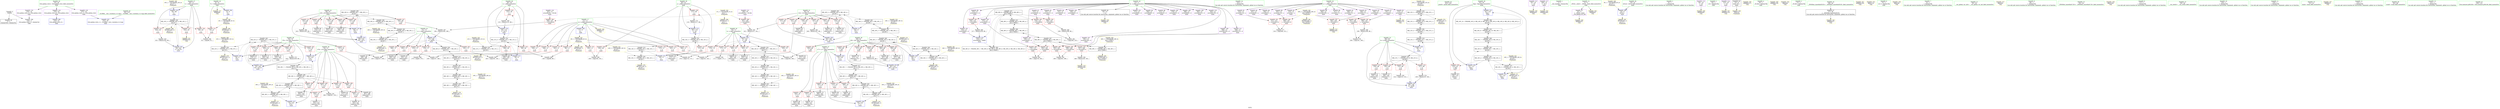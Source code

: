 digraph "SVFG" {
	label="SVFG";

	Node0x5640b76d71b0 [shape=record,color=grey,label="{NodeID: 0\nNullPtr}"];
	Node0x5640b76d71b0 -> Node0x5640b7701500[style=solid];
	Node0x5640b76d71b0 -> Node0x5640b7705b80[style=solid];
	Node0x5640b772e5a0 [shape=record,color=yellow,style=double,label="{NodeID: 346\n4V_1 = ENCHI(MR_4V_0)\npts\{10 \}\nFun[main]}"];
	Node0x5640b772e5a0 -> Node0x5640b7707290[style=dashed];
	Node0x5640b772e5a0 -> Node0x5640b7723a30[style=dashed];
	Node0x5640b7710760 [shape=record,color=grey,label="{NodeID: 263\n355 = Binary(354, 88, )\n}"];
	Node0x5640b7710760 -> Node0x5640b770efe0[style=solid];
	Node0x5640b770a280 [shape=record,color=red,label="{NodeID: 180\n309\<--78\n\<--i78\nmain\n}"];
	Node0x5640b770a280 -> Node0x5640b7703d10[style=solid];
	Node0x5640b7701810 [shape=record,color=purple,label="{NodeID: 97\n215\<--15\narrayidx56\<--d\nmain\n}"];
	Node0x5640b7701810 -> Node0x5640b7704fc0[style=solid];
	Node0x5640b76dc3e0 [shape=record,color=green,label="{NodeID: 14\n253\<--1\n\<--dummyObj\nCan only get source location for instruction, argument, global var or function.}"];
	Node0x5640b772f1e0 [shape=record,color=yellow,style=double,label="{NodeID: 360\n32V_1 = ENCHI(MR_32V_0)\npts\{79 \}\nFun[main]}"];
	Node0x5640b772f1e0 -> Node0x5640b7728a80[style=dashed];
	Node0x5640b7711c60 [shape=record,color=grey,label="{NodeID: 277\n316 = cmp(308, 315, )\n}"];
	Node0x5640b7704fc0 [shape=record,color=red,label="{NodeID: 194\n216\<--215\n\<--arrayidx56\nmain\n}"];
	Node0x5640b7704fc0 -> Node0x5640b7712860[style=solid];
	Node0x5640b7702370 [shape=record,color=purple,label="{NodeID: 111\n346\<--15\narrayidx131\<--d\nmain\n}"];
	Node0x5640b7702370 -> Node0x5640b7705710[style=solid];
	Node0x5640b76de7d0 [shape=record,color=green,label="{NodeID: 28\n58\<--59\ni\<--i_field_insensitive\nmain\n}"];
	Node0x5640b76de7d0 -> Node0x5640b7707c50[style=solid];
	Node0x5640b76de7d0 -> Node0x5640b7707d20[style=solid];
	Node0x5640b76de7d0 -> Node0x5640b7707df0[style=solid];
	Node0x5640b76de7d0 -> Node0x5640b7705e20[style=solid];
	Node0x5640b76de7d0 -> Node0x5640b7706090[style=solid];
	Node0x5640b7731060 [shape=record,color=yellow,style=double,label="{NodeID: 374\nRETMU(22V_2)\npts\{69 \}\nFun[main]}"];
	Node0x5640b7713160 [shape=record,color=grey,label="{NodeID: 291\n172 = cmp(9, 171, )\n}"];
	Node0x5640b7705b80 [shape=record,color=blue, style = dotted,label="{NodeID: 208\n376\<--3\nllvm.global_ctors_2\<--dummyVal\nGlob }"];
	Node0x5640b77075d0 [shape=record,color=red,label="{NodeID: 125\n148\<--11\n\<--n\nmain\n}"];
	Node0x5640b77075d0 -> Node0x5640b7711f60[style=solid];
	Node0x5640b76dd3f0 [shape=record,color=green,label="{NodeID: 42\n351\<--352\nprintf\<--printf_field_insensitive\n}"];
	Node0x5640b7720e80 [shape=record,color=black,label="{NodeID: 305\nMR_24V_3 = PHI(MR_24V_4, MR_24V_2, )\npts\{71 \}\n}"];
	Node0x5640b7720e80 -> Node0x5640b771e180[style=dashed];
	Node0x5640b7720e80 -> Node0x5640b7727680[style=dashed];
	Node0x5640b7706710 [shape=record,color=blue,label="{NodeID: 222\n62\<--133\nflag\<--\nmain\n}"];
	Node0x5640b7706710 -> Node0x5640b771f080[style=dashed];
	Node0x5640b7708130 [shape=record,color=red,label="{NodeID: 139\n135\<--62\n\<--flag\nmain\n}"];
	Node0x5640b7708130 -> Node0x5640b77028c0[style=solid];
	Node0x5640b7702da0 [shape=record,color=black,label="{NodeID: 56\n196\<--195\nidxprom43\<--\nmain\n}"];
	Node0x5640b7725880 [shape=record,color=black,label="{NodeID: 319\nMR_12V_2 = PHI(MR_12V_4, MR_12V_1, )\npts\{59 \}\n}"];
	Node0x5640b7725880 -> Node0x5640b7705e20[style=dashed];
	Node0x5640b7725880 -> Node0x5640b7723db0[style=dashed];
	Node0x5640b770f0b0 [shape=record,color=yellow,style=double,label="{NodeID: 236\nAPARM(83)\nCS[]}"];
	Node0x5640b7708c90 [shape=record,color=red,label="{NodeID: 153\n158\<--68\n\<--k\nmain\n}"];
	Node0x5640b7708c90 -> Node0x5640b7702990[style=solid];
	Node0x5640b7703900 [shape=record,color=black,label="{NodeID: 70\n290\<--289\nidxprom99\<--\nmain\n}"];
	Node0x5640b7729e80 [shape=record,color=black,label="{NodeID: 333\nMR_16V_8 = PHI(MR_16V_10, MR_16V_7, )\npts\{63 \}\n}"];
	Node0x5640b7729e80 -> Node0x5640b7706710[style=dashed];
	Node0x5640b7729e80 -> Node0x5640b771f080[style=dashed];
	Node0x5640b7729e80 -> Node0x5640b7721d80[style=dashed];
	Node0x5640b770fc10 [shape=record,color=yellow,style=double,label="{NodeID: 250\nAPARM(349)\nCS[]}"];
	Node0x5640b77097f0 [shape=record,color=red,label="{NodeID: 167\n270\<--74\n\<--x76\nmain\n}"];
	Node0x5640b77097f0 -> Node0x5640b77034f0[style=solid];
	Node0x5640b7704460 [shape=record,color=purple,label="{NodeID: 84\n187\<--13\narrayidx38\<--a\nmain\n}"];
	Node0x5640b76db960 [shape=record,color=green,label="{NodeID: 1\n7\<--1\n__dso_handle\<--dummyObj\nGlob }"];
	Node0x5640b772e680 [shape=record,color=yellow,style=double,label="{NodeID: 347\n6V_1 = ENCHI(MR_6V_0)\npts\{12 \}\nFun[main]}"];
	Node0x5640b772e680 -> Node0x5640b7707360[style=dashed];
	Node0x5640b772e680 -> Node0x5640b7707430[style=dashed];
	Node0x5640b772e680 -> Node0x5640b7707500[style=dashed];
	Node0x5640b772e680 -> Node0x5640b77075d0[style=dashed];
	Node0x5640b772e680 -> Node0x5640b77076a0[style=dashed];
	Node0x5640b772e680 -> Node0x5640b7707770[style=dashed];
	Node0x5640b772e680 -> Node0x5640b7707840[style=dashed];
	Node0x5640b772e680 -> Node0x5640b7707910[style=dashed];
	Node0x5640b772e680 -> Node0x5640b7723b10[style=dashed];
	Node0x5640b77108e0 [shape=record,color=grey,label="{NodeID: 264\n243 = Binary(242, 88, )\n}"];
	Node0x5640b77108e0 -> Node0x5640b7706980[style=solid];
	Node0x5640b770a350 [shape=record,color=red,label="{NodeID: 181\n318\<--78\n\<--i78\nmain\n}"];
	Node0x5640b770a350 -> Node0x5640b770eca0[style=solid];
	Node0x5640b77018e0 [shape=record,color=purple,label="{NodeID: 98\n222\<--15\narrayidx59\<--d\nmain\n}"];
	Node0x5640b76dc4b0 [shape=record,color=green,label="{NodeID: 15\n4\<--6\n_ZStL8__ioinit\<--_ZStL8__ioinit_field_insensitive\nGlob }"];
	Node0x5640b76dc4b0 -> Node0x5640b77041f0[style=solid];
	Node0x5640b76dc4b0 -> Node0x5640b770f730[style=solid];
	Node0x5640b7723680 [shape=record,color=yellow,style=double,label="{NodeID: 361\n34V_1 = ENCHI(MR_34V_0)\npts\{81 \}\nFun[main]}"];
	Node0x5640b7723680 -> Node0x5640b7728f80[style=dashed];
	Node0x5640b7711de0 [shape=record,color=grey,label="{NodeID: 278\n200 = cmp(191, 199, )\n}"];
	Node0x5640b7705090 [shape=record,color=red,label="{NodeID: 195\n226\<--225\n\<--arrayidx61\nmain\n}"];
	Node0x5640b7705090 -> Node0x5640b7711060[style=solid];
	Node0x5640b7702440 [shape=record,color=purple,label="{NodeID: 112\n83\<--18\n\<--.str\nmain\n}"];
	Node0x5640b7702440 -> Node0x5640b770f0b0[style=solid];
	Node0x5640b76de8a0 [shape=record,color=green,label="{NodeID: 29\n60\<--61\nj\<--j_field_insensitive\nmain\n}"];
	Node0x5640b76de8a0 -> Node0x5640b7707ec0[style=solid];
	Node0x5640b76de8a0 -> Node0x5640b7707f90[style=solid];
	Node0x5640b76de8a0 -> Node0x5640b7708060[style=solid];
	Node0x5640b76de8a0 -> Node0x5640b7705ef0[style=solid];
	Node0x5640b76de8a0 -> Node0x5640b7705fc0[style=solid];
	Node0x5640b7731140 [shape=record,color=yellow,style=double,label="{NodeID: 375\nRETMU(24V_2)\npts\{71 \}\nFun[main]}"];
	Node0x5640b771cd80 [shape=record,color=black,label="{NodeID: 292\nMR_16V_6 = PHI(MR_16V_7, MR_16V_5, )\npts\{63 \}\n}"];
	Node0x5640b771cd80 -> Node0x5640b771fa80[style=dashed];
	Node0x5640b771cd80 -> Node0x5640b7721d80[style=dashed];
	Node0x5640b7705c80 [shape=record,color=blue,label="{NodeID: 209\n54\<--9\nretval\<--\nmain\n}"];
	Node0x5640b7705c80 -> Node0x5640b7723bf0[style=dashed];
	Node0x5640b77076a0 [shape=record,color=red,label="{NodeID: 126\n175\<--11\n\<--n\nmain\n}"];
	Node0x5640b77076a0 -> Node0x5640b7712b60[style=solid];
	Node0x5640b76dd4c0 [shape=record,color=green,label="{NodeID: 43\n26\<--370\n_GLOBAL__sub_I_husheyn_0_0.cpp\<--_GLOBAL__sub_I_husheyn_0_0.cpp_field_insensitive\n}"];
	Node0x5640b76dd4c0 -> Node0x5640b7705a80[style=solid];
	Node0x5640b7721380 [shape=record,color=black,label="{NodeID: 306\nMR_26V_3 = PHI(MR_26V_4, MR_26V_2, )\npts\{73 \}\n}"];
	Node0x5640b7721380 -> Node0x5640b771e680[style=dashed];
	Node0x5640b7721380 -> Node0x5640b7727b80[style=dashed];
	Node0x5640b77067e0 [shape=record,color=blue,label="{NodeID: 223\n233\<--227\narrayidx66\<--add62\nmain\n}"];
	Node0x5640b77067e0 -> Node0x5640b771f580[style=dashed];
	Node0x5640b7708200 [shape=record,color=red,label="{NodeID: 140\n141\<--64\n\<--i14\nmain\n}"];
	Node0x5640b7708200 -> Node0x5640b7711960[style=solid];
	Node0x5640b7702e70 [shape=record,color=black,label="{NodeID: 57\n203\<--202\nidxprom48\<--\nmain\n}"];
	Node0x5640b7725d80 [shape=record,color=black,label="{NodeID: 320\nMR_14V_2 = PHI(MR_14V_3, MR_14V_1, )\npts\{61 \}\n}"];
	Node0x5640b7725d80 -> Node0x5640b7724480[style=dashed];
	Node0x5640b7725d80 -> Node0x5640b7730ce0[style=dashed];
	Node0x5640b770f180 [shape=record,color=yellow,style=double,label="{NodeID: 237\nAPARM(8)\nCS[]}"];
	Node0x5640b7708d60 [shape=record,color=red,label="{NodeID: 154\n165\<--68\n\<--k\nmain\n}"];
	Node0x5640b7708d60 -> Node0x5640b7702a60[style=solid];
	Node0x5640b77039d0 [shape=record,color=black,label="{NodeID: 71\n294\<--293\nidxprom101\<--\nmain\n}"];
	Node0x5640b772a380 [shape=record,color=black,label="{NodeID: 334\nMR_22V_7 = PHI(MR_22V_8, MR_22V_6, )\npts\{69 \}\n}"];
	Node0x5640b772a380 -> Node0x5640b7708bc0[style=dashed];
	Node0x5640b772a380 -> Node0x5640b7708c90[style=dashed];
	Node0x5640b772a380 -> Node0x5640b7708d60[style=dashed];
	Node0x5640b772a380 -> Node0x5640b7708e30[style=dashed];
	Node0x5640b772a380 -> Node0x5640b77068b0[style=dashed];
	Node0x5640b772a380 -> Node0x5640b7722780[style=dashed];
	Node0x5640b770fce0 [shape=record,color=yellow,style=double,label="{NodeID: 251\nAPARM(333)\nCS[]}"];
	Node0x5640b77098c0 [shape=record,color=red,label="{NodeID: 168\n286\<--74\n\<--x76\nmain\n}"];
	Node0x5640b77098c0 -> Node0x5640b7703830[style=solid];
	Node0x5640b7704530 [shape=record,color=purple,label="{NodeID: 85\n190\<--13\narrayidx40\<--a\nmain\n}"];
	Node0x5640b7704530 -> Node0x5640b770ab70[style=solid];
	Node0x5640b76db310 [shape=record,color=green,label="{NodeID: 2\n9\<--1\n\<--dummyObj\nCan only get source location for instruction, argument, global var or function.}"];
	Node0x5640b772e760 [shape=record,color=yellow,style=double,label="{NodeID: 348\n8V_1 = ENCHI(MR_8V_0)\npts\{55 \}\nFun[main]}"];
	Node0x5640b772e760 -> Node0x5640b7705c80[style=dashed];
	Node0x5640b7710a60 [shape=record,color=grey,label="{NodeID: 265\n348 = Binary(347, 88, )\n}"];
	Node0x5640b7710a60 -> Node0x5640b770fe80[style=solid];
	Node0x5640b770a420 [shape=record,color=red,label="{NodeID: 182\n329\<--78\n\<--i78\nmain\n}"];
	Node0x5640b770a420 -> Node0x5640b77114e0[style=solid];
	Node0x5640b77019b0 [shape=record,color=purple,label="{NodeID: 99\n225\<--15\narrayidx61\<--d\nmain\n}"];
	Node0x5640b77019b0 -> Node0x5640b7705090[style=solid];
	Node0x5640b76dc580 [shape=record,color=green,label="{NodeID: 16\n8\<--10\nT\<--T_field_insensitive\nGlob }"];
	Node0x5640b76dc580 -> Node0x5640b7707290[style=solid];
	Node0x5640b76dc580 -> Node0x5640b77057e0[style=solid];
	Node0x5640b76dc580 -> Node0x5640b770f180[style=solid];
	Node0x5640b7723760 [shape=record,color=yellow,style=double,label="{NodeID: 362\n36V_1 = ENCHI(MR_36V_0)\npts\{140000 \}\nFun[main]}"];
	Node0x5640b7723760 -> Node0x5640b770ab70[style=dashed];
	Node0x5640b7723760 -> Node0x5640b7704e20[style=dashed];
	Node0x5640b7723760 -> Node0x5640b77054a0[style=dashed];
	Node0x5640b7723760 -> Node0x5640b7705570[style=dashed];
	Node0x5640b7723760 -> Node0x5640b7705640[style=dashed];
	Node0x5640b7723760 -> Node0x5640b7731680[style=dashed];
	Node0x5640b7711f60 [shape=record,color=grey,label="{NodeID: 279\n149 = cmp(147, 148, )\n}"];
	Node0x5640b7705160 [shape=record,color=red,label="{NodeID: 196\n276\<--275\n\<--arrayidx90\nmain\n}"];
	Node0x5640b7705160 -> Node0x5640b7712560[style=solid];
	Node0x5640b7702510 [shape=record,color=purple,label="{NodeID: 113\n94\<--18\n\<--.str\nmain\n}"];
	Node0x5640b7702510 -> Node0x5640b770fa70[style=solid];
	Node0x5640b76dca30 [shape=record,color=green,label="{NodeID: 30\n62\<--63\nflag\<--flag_field_insensitive\nmain\n}"];
	Node0x5640b76dca30 -> Node0x5640b7708130[style=solid];
	Node0x5640b76dca30 -> Node0x5640b7706160[style=solid];
	Node0x5640b76dca30 -> Node0x5640b7706230[style=solid];
	Node0x5640b76dca30 -> Node0x5640b7706710[style=solid];
	Node0x5640b7731220 [shape=record,color=yellow,style=double,label="{NodeID: 376\nRETMU(26V_2)\npts\{73 \}\nFun[main]}"];
	Node0x5640b771d280 [shape=record,color=black,label="{NodeID: 293\nMR_18V_5 = PHI(MR_18V_6, MR_18V_4, )\npts\{65 \}\n}"];
	Node0x5640b771d280 -> Node0x5640b7708200[style=dashed];
	Node0x5640b771d280 -> Node0x5640b77082d0[style=dashed];
	Node0x5640b771d280 -> Node0x5640b77083a0[style=dashed];
	Node0x5640b771d280 -> Node0x5640b7708470[style=dashed];
	Node0x5640b771d280 -> Node0x5640b7708540[style=dashed];
	Node0x5640b771d280 -> Node0x5640b7708610[style=dashed];
	Node0x5640b771d280 -> Node0x5640b7706a50[style=dashed];
	Node0x5640b771d280 -> Node0x5640b771ff80[style=dashed];
	Node0x5640b7705d50 [shape=record,color=blue,label="{NodeID: 210\n56\<--88\nt\<--\nmain\n}"];
	Node0x5640b7705d50 -> Node0x5640b7725380[style=dashed];
	Node0x5640b7707770 [shape=record,color=red,label="{NodeID: 127\n182\<--11\n\<--n\nmain\n}"];
	Node0x5640b7707770 -> Node0x5640b77126e0[style=solid];
	Node0x5640b7701500 [shape=record,color=black,label="{NodeID: 44\n2\<--3\ndummyVal\<--dummyVal\n}"];
	Node0x5640b7721880 [shape=record,color=black,label="{NodeID: 307\nMR_38V_3 = PHI(MR_38V_4, MR_38V_2, )\npts\{170000 \}\n}"];
	Node0x5640b7721880 -> Node0x5640b7705160[style=dashed];
	Node0x5640b7721880 -> Node0x5640b7705230[style=dashed];
	Node0x5640b7721880 -> Node0x5640b7705300[style=dashed];
	Node0x5640b7721880 -> Node0x5640b77053d0[style=dashed];
	Node0x5640b7721880 -> Node0x5640b7705710[style=dashed];
	Node0x5640b7721880 -> Node0x5640b771eb80[style=dashed];
	Node0x5640b7721880 -> Node0x5640b7729480[style=dashed];
	Node0x5640b77068b0 [shape=record,color=blue,label="{NodeID: 224\n68\<--238\nk\<--inc68\nmain\n}"];
	Node0x5640b77068b0 -> Node0x5640b772a380[style=dashed];
	Node0x5640b77082d0 [shape=record,color=red,label="{NodeID: 141\n157\<--64\n\<--i14\nmain\n}"];
	Node0x5640b77082d0 -> Node0x5640b7710460[style=solid];
	Node0x5640b7702f40 [shape=record,color=black,label="{NodeID: 58\n206\<--205\nidxprom50\<--\nmain\n}"];
	Node0x5640b7726280 [shape=record,color=black,label="{NodeID: 321\nMR_16V_2 = PHI(MR_16V_4, MR_16V_1, )\npts\{63 \}\n}"];
	Node0x5640b7726280 -> Node0x5640b7706160[style=dashed];
	Node0x5640b7726280 -> Node0x5640b7730dc0[style=dashed];
	Node0x5640b770f250 [shape=record,color=yellow,style=double,label="{NodeID: 238\nAPARM(16)\nCS[]}"];
	Node0x5640b7708e30 [shape=record,color=red,label="{NodeID: 155\n237\<--68\n\<--k\nmain\n}"];
	Node0x5640b7708e30 -> Node0x5640b77111e0[style=solid];
	Node0x5640b7703aa0 [shape=record,color=black,label="{NodeID: 72\n297\<--296\nidxprom103\<--\nmain\n}"];
	Node0x5640b772a880 [shape=record,color=black,label="{NodeID: 335\nMR_24V_6 = PHI(MR_24V_7, MR_24V_5, )\npts\{71 \}\n}"];
	Node0x5640b772a880 -> Node0x5640b7706570[style=dashed];
	Node0x5640b772a880 -> Node0x5640b7722c80[style=dashed];
	Node0x5640b770fdb0 [shape=record,color=yellow,style=double,label="{NodeID: 252\nAPARM(340)\nCS[]}"];
	Node0x5640b7709990 [shape=record,color=red,label="{NodeID: 169\n302\<--74\n\<--x76\nmain\n}"];
	Node0x5640b7709990 -> Node0x5640b7703b70[style=solid];
	Node0x5640b7704600 [shape=record,color=purple,label="{NodeID: 86\n194\<--13\narrayidx42\<--a\nmain\n}"];
	Node0x5640b76db3a0 [shape=record,color=green,label="{NodeID: 3\n18\<--1\n.str\<--dummyObj\nGlob }"];
	Node0x5640b772e840 [shape=record,color=yellow,style=double,label="{NodeID: 349\n10V_1 = ENCHI(MR_10V_0)\npts\{57 \}\nFun[main]}"];
	Node0x5640b772e840 -> Node0x5640b7705d50[style=dashed];
	Node0x5640b7710be0 [shape=record,color=grey,label="{NodeID: 266\n209 = Binary(208, 88, )\n}"];
	Node0x5640b7710be0 -> Node0x5640b7712860[style=solid];
	Node0x5640b770a4f0 [shape=record,color=red,label="{NodeID: 183\n263\<--80\n\<--j82\nmain\n}"];
	Node0x5640b770a4f0 -> Node0x5640b77117e0[style=solid];
	Node0x5640b7701a80 [shape=record,color=purple,label="{NodeID: 100\n230\<--15\narrayidx64\<--d\nmain\n}"];
	Node0x5640b76d7350 [shape=record,color=green,label="{NodeID: 17\n11\<--12\nn\<--n_field_insensitive\nGlob }"];
	Node0x5640b76d7350 -> Node0x5640b7707360[style=solid];
	Node0x5640b76d7350 -> Node0x5640b7707430[style=solid];
	Node0x5640b76d7350 -> Node0x5640b7707500[style=solid];
	Node0x5640b76d7350 -> Node0x5640b77075d0[style=solid];
	Node0x5640b76d7350 -> Node0x5640b77076a0[style=solid];
	Node0x5640b76d7350 -> Node0x5640b7707770[style=solid];
	Node0x5640b76d7350 -> Node0x5640b7707840[style=solid];
	Node0x5640b76d7350 -> Node0x5640b7707910[style=solid];
	Node0x5640b76d7350 -> Node0x5640b77058b0[style=solid];
	Node0x5640b76d7350 -> Node0x5640b770fb40[style=solid];
	Node0x5640b7723840 [shape=record,color=yellow,style=double,label="{NodeID: 363\n38V_1 = ENCHI(MR_38V_0)\npts\{170000 \}\nFun[main]}"];
	Node0x5640b7723840 -> Node0x5640b7729480[style=dashed];
	Node0x5640b77120e0 [shape=record,color=grey,label="{NodeID: 280\n259 = cmp(257, 258, )\n}"];
	Node0x5640b7705230 [shape=record,color=red,label="{NodeID: 197\n283\<--282\n\<--arrayidx94\nmain\n}"];
	Node0x5640b7705230 -> Node0x5640b7712560[style=solid];
	Node0x5640b77025e0 [shape=record,color=purple,label="{NodeID: 114\n114\<--18\n\<--.str\nmain\n}"];
	Node0x5640b77025e0 -> Node0x5640b770f590[style=solid];
	Node0x5640b76dcb00 [shape=record,color=green,label="{NodeID: 31\n64\<--65\ni14\<--i14_field_insensitive\nmain\n}"];
	Node0x5640b76dcb00 -> Node0x5640b7708200[style=solid];
	Node0x5640b76dcb00 -> Node0x5640b77082d0[style=solid];
	Node0x5640b76dcb00 -> Node0x5640b77083a0[style=solid];
	Node0x5640b76dcb00 -> Node0x5640b7708470[style=solid];
	Node0x5640b76dcb00 -> Node0x5640b7708540[style=solid];
	Node0x5640b76dcb00 -> Node0x5640b7708610[style=solid];
	Node0x5640b76dcb00 -> Node0x5640b7706300[style=solid];
	Node0x5640b76dcb00 -> Node0x5640b7706a50[style=solid];
	Node0x5640b7731300 [shape=record,color=yellow,style=double,label="{NodeID: 377\nRETMU(28V_2)\npts\{75 \}\nFun[main]}"];
	Node0x5640b771d780 [shape=record,color=black,label="{NodeID: 294\nMR_20V_4 = PHI(MR_20V_6, MR_20V_3, )\npts\{67 \}\n}"];
	Node0x5640b771d780 -> Node0x5640b77063d0[style=dashed];
	Node0x5640b771d780 -> Node0x5640b7720480[style=dashed];
	Node0x5640b7705e20 [shape=record,color=blue,label="{NodeID: 211\n58\<--9\ni\<--\nmain\n}"];
	Node0x5640b7705e20 -> Node0x5640b7723f80[style=dashed];
	Node0x5640b7707840 [shape=record,color=red,label="{NodeID: 128\n258\<--11\n\<--n\nmain\n}"];
	Node0x5640b7707840 -> Node0x5640b77120e0[style=solid];
	Node0x5640b7701590 [shape=record,color=black,label="{NodeID: 45\n53\<--9\nmain_ret\<--\nmain\n}"];
	Node0x5640b7701590 -> Node0x5640b7710220[style=solid];
	Node0x5640b7721d80 [shape=record,color=black,label="{NodeID: 308\nMR_16V_7 = PHI(MR_16V_8, MR_16V_6, )\npts\{63 \}\n}"];
	Node0x5640b7721d80 -> Node0x5640b771cd80[style=dashed];
	Node0x5640b7721d80 -> Node0x5640b7729e80[style=dashed];
	Node0x5640b7706980 [shape=record,color=blue,label="{NodeID: 225\n66\<--243\nj18\<--inc71\nmain\n}"];
	Node0x5640b7706980 -> Node0x5640b7722280[style=dashed];
	Node0x5640b77083a0 [shape=record,color=red,label="{NodeID: 142\n192\<--64\n\<--i14\nmain\n}"];
	Node0x5640b77083a0 -> Node0x5640b7702cd0[style=solid];
	Node0x5640b7703010 [shape=record,color=black,label="{NodeID: 59\n211\<--210\nidxprom53\<--\nmain\n}"];
	Node0x5640b7726780 [shape=record,color=black,label="{NodeID: 322\nMR_18V_2 = PHI(MR_18V_3, MR_18V_1, )\npts\{65 \}\n}"];
	Node0x5640b7726780 -> Node0x5640b771ff80[style=dashed];
	Node0x5640b7726780 -> Node0x5640b7730ea0[style=dashed];
	Node0x5640b770f320 [shape=record,color=yellow,style=double,label="{NodeID: 239\nAPARM(127)\nCS[]}"];
	Node0x5640b7708f00 [shape=record,color=red,label="{NodeID: 156\n171\<--70\n\<--x\nmain\n}"];
	Node0x5640b7708f00 -> Node0x5640b7713160[style=solid];
	Node0x5640b7703b70 [shape=record,color=black,label="{NodeID: 73\n303\<--302\nidxprom107\<--\nmain\n}"];
	Node0x5640b772ad80 [shape=record,color=black,label="{NodeID: 336\nMR_26V_6 = PHI(MR_26V_7, MR_26V_5, )\npts\{73 \}\n}"];
	Node0x5640b772ad80 -> Node0x5640b7706640[style=dashed];
	Node0x5640b772ad80 -> Node0x5640b7723180[style=dashed];
	Node0x5640b770fe80 [shape=record,color=yellow,style=double,label="{NodeID: 253\nAPARM(348)\nCS[]}"];
	Node0x5640b7709a60 [shape=record,color=red,label="{NodeID: 170\n334\<--74\n\<--x76\nmain\n}"];
	Node0x5640b7709a60 -> Node0x5640b7703eb0[style=solid];
	Node0x5640b77046d0 [shape=record,color=purple,label="{NodeID: 87\n197\<--13\narrayidx44\<--a\nmain\n}"];
	Node0x5640b77046d0 -> Node0x5640b7704e20[style=solid];
	Node0x5640b76db0b0 [shape=record,color=green,label="{NodeID: 4\n20\<--1\n_ZL2dx\<--dummyObj\nGlob }"];
	Node0x5640b772e920 [shape=record,color=yellow,style=double,label="{NodeID: 350\n12V_1 = ENCHI(MR_12V_0)\npts\{59 \}\nFun[main]}"];
	Node0x5640b772e920 -> Node0x5640b7725880[style=dashed];
	Node0x5640b7710d60 [shape=record,color=grey,label="{NodeID: 267\n169 = Binary(164, 168, )\n}"];
	Node0x5640b7710d60 -> Node0x5640b7706640[style=solid];
	Node0x5640b770a5c0 [shape=record,color=red,label="{NodeID: 184\n280\<--80\n\<--j82\nmain\n}"];
	Node0x5640b770a5c0 -> Node0x5640b7703760[style=solid];
	Node0x5640b7701b50 [shape=record,color=purple,label="{NodeID: 101\n233\<--15\narrayidx66\<--d\nmain\n}"];
	Node0x5640b7701b50 -> Node0x5640b77067e0[style=solid];
	Node0x5640b76d7420 [shape=record,color=green,label="{NodeID: 18\n13\<--14\na\<--a_field_insensitive\nGlob }"];
	Node0x5640b76d7420 -> Node0x5640b77042c0[style=solid];
	Node0x5640b76d7420 -> Node0x5640b7704390[style=solid];
	Node0x5640b76d7420 -> Node0x5640b7704460[style=solid];
	Node0x5640b76d7420 -> Node0x5640b7704530[style=solid];
	Node0x5640b76d7420 -> Node0x5640b7704600[style=solid];
	Node0x5640b76d7420 -> Node0x5640b77046d0[style=solid];
	Node0x5640b76d7420 -> Node0x5640b77047a0[style=solid];
	Node0x5640b76d7420 -> Node0x5640b7704870[style=solid];
	Node0x5640b76d7420 -> Node0x5640b7704940[style=solid];
	Node0x5640b76d7420 -> Node0x5640b7704a10[style=solid];
	Node0x5640b76d7420 -> Node0x5640b7704ae0[style=solid];
	Node0x5640b76d7420 -> Node0x5640b7704bb0[style=solid];
	Node0x5640b7723920 [shape=record,color=yellow,style=double,label="{NodeID: 364\nRETMU(2V_1)\npts\{1 \}\nFun[main]}"];
	Node0x5640b7712260 [shape=record,color=grey,label="{NodeID: 281\n300 = cmp(292, 299, )\n}"];
	Node0x5640b7705300 [shape=record,color=red,label="{NodeID: 198\n292\<--291\n\<--arrayidx100\nmain\n}"];
	Node0x5640b7705300 -> Node0x5640b7712260[style=solid];
	Node0x5640b77026b0 [shape=record,color=purple,label="{NodeID: 115\n160\<--20\narrayidx26\<--_ZL2dx\nmain\n}"];
	Node0x5640b77026b0 -> Node0x5640b770a9d0[style=solid];
	Node0x5640b76dcbd0 [shape=record,color=green,label="{NodeID: 32\n66\<--67\nj18\<--j18_field_insensitive\nmain\n}"];
	Node0x5640b76dcbd0 -> Node0x5640b77086e0[style=solid];
	Node0x5640b76dcbd0 -> Node0x5640b77087b0[style=solid];
	Node0x5640b76dcbd0 -> Node0x5640b7708880[style=solid];
	Node0x5640b76dcbd0 -> Node0x5640b7708950[style=solid];
	Node0x5640b76dcbd0 -> Node0x5640b7708a20[style=solid];
	Node0x5640b76dcbd0 -> Node0x5640b7708af0[style=solid];
	Node0x5640b76dcbd0 -> Node0x5640b77063d0[style=solid];
	Node0x5640b76dcbd0 -> Node0x5640b7706980[style=solid];
	Node0x5640b77313e0 [shape=record,color=yellow,style=double,label="{NodeID: 378\nRETMU(30V_2)\npts\{77 \}\nFun[main]}"];
	Node0x5640b771dc80 [shape=record,color=black,label="{NodeID: 295\nMR_22V_4 = PHI(MR_22V_5, MR_22V_3, )\npts\{69 \}\n}"];
	Node0x5640b771dc80 -> Node0x5640b7720980[style=dashed];
	Node0x5640b771dc80 -> Node0x5640b7722780[style=dashed];
	Node0x5640b7705ef0 [shape=record,color=blue,label="{NodeID: 212\n60\<--9\nj\<--\nmain\n}"];
	Node0x5640b7705ef0 -> Node0x5640b7729980[style=dashed];
	Node0x5640b7707910 [shape=record,color=red,label="{NodeID: 129\n264\<--11\n\<--n\nmain\n}"];
	Node0x5640b7707910 -> Node0x5640b77117e0[style=solid];
	Node0x5640b7701620 [shape=record,color=black,label="{NodeID: 46\n16\<--15\n\<--d\nCan only get source location for instruction, argument, global var or function.}"];
	Node0x5640b7701620 -> Node0x5640b770f250[style=solid];
	Node0x5640b7722280 [shape=record,color=black,label="{NodeID: 309\nMR_20V_6 = PHI(MR_20V_7, MR_20V_5, )\npts\{67 \}\n}"];
	Node0x5640b7722280 -> Node0x5640b77086e0[style=dashed];
	Node0x5640b7722280 -> Node0x5640b77087b0[style=dashed];
	Node0x5640b7722280 -> Node0x5640b7708880[style=dashed];
	Node0x5640b7722280 -> Node0x5640b7708950[style=dashed];
	Node0x5640b7722280 -> Node0x5640b7708a20[style=dashed];
	Node0x5640b7722280 -> Node0x5640b7708af0[style=dashed];
	Node0x5640b7722280 -> Node0x5640b7706980[style=dashed];
	Node0x5640b7722280 -> Node0x5640b771d780[style=dashed];
	Node0x5640b7706a50 [shape=record,color=blue,label="{NodeID: 226\n64\<--248\ni14\<--inc74\nmain\n}"];
	Node0x5640b7706a50 -> Node0x5640b771d280[style=dashed];
	Node0x5640b7708470 [shape=record,color=red,label="{NodeID: 143\n210\<--64\n\<--i14\nmain\n}"];
	Node0x5640b7708470 -> Node0x5640b7703010[style=solid];
	Node0x5640b77030e0 [shape=record,color=black,label="{NodeID: 60\n214\<--213\nidxprom55\<--\nmain\n}"];
	Node0x5640b7726c80 [shape=record,color=black,label="{NodeID: 323\nMR_20V_2 = PHI(MR_20V_3, MR_20V_1, )\npts\{67 \}\n}"];
	Node0x5640b7726c80 -> Node0x5640b7720480[style=dashed];
	Node0x5640b7726c80 -> Node0x5640b7730f80[style=dashed];
	Node0x5640b770f3f0 [shape=record,color=yellow,style=double,label="{NodeID: 240\nAPARM(128)\nCS[]}"];
	Node0x5640b7708fd0 [shape=record,color=red,label="{NodeID: 157\n174\<--70\n\<--x\nmain\n}"];
	Node0x5640b7708fd0 -> Node0x5640b7712b60[style=solid];
	Node0x5640b7703c40 [shape=record,color=black,label="{NodeID: 74\n306\<--305\nidxprom109\<--\nmain\n}"];
	Node0x5640b772b280 [shape=record,color=black,label="{NodeID: 337\nMR_38V_6 = PHI(MR_38V_8, MR_38V_5, )\npts\{170000 \}\n}"];
	Node0x5640b772b280 -> Node0x5640b7704ef0[style=dashed];
	Node0x5640b772b280 -> Node0x5640b7704fc0[style=dashed];
	Node0x5640b772b280 -> Node0x5640b7705090[style=dashed];
	Node0x5640b772b280 -> Node0x5640b77067e0[style=dashed];
	Node0x5640b772b280 -> Node0x5640b771f580[style=dashed];
	Node0x5640b772b280 -> Node0x5640b7723e90[style=dashed];
	Node0x5640b770ff50 [shape=record,color=yellow,style=double,label="{NodeID: 254\nARet(84)\nCS[]}"];
	Node0x5640b7709b30 [shape=record,color=red,label="{NodeID: 171\n341\<--74\n\<--x76\nmain\n}"];
	Node0x5640b7709b30 -> Node0x5640b7704050[style=solid];
	Node0x5640b77047a0 [shape=record,color=purple,label="{NodeID: 88\n304\<--13\narrayidx108\<--a\nmain\n}"];
	Node0x5640b76db140 [shape=record,color=green,label="{NodeID: 5\n21\<--1\n_ZL2dy\<--dummyObj\nGlob }"];
	Node0x5640b772ea00 [shape=record,color=yellow,style=double,label="{NodeID: 351\n14V_1 = ENCHI(MR_14V_0)\npts\{61 \}\nFun[main]}"];
	Node0x5640b772ea00 -> Node0x5640b7725d80[style=dashed];
	Node0x5640b7710ee0 [shape=record,color=grey,label="{NodeID: 268\n199 = Binary(198, 88, )\n}"];
	Node0x5640b7710ee0 -> Node0x5640b7711de0[style=solid];
	Node0x5640b770a690 [shape=record,color=red,label="{NodeID: 185\n296\<--80\n\<--j82\nmain\n}"];
	Node0x5640b770a690 -> Node0x5640b7703aa0[style=solid];
	Node0x5640b7701c20 [shape=record,color=purple,label="{NodeID: 102\n272\<--15\narrayidx88\<--d\nmain\n}"];
	Node0x5640b76d74f0 [shape=record,color=green,label="{NodeID: 19\n15\<--17\nd\<--d_field_insensitive\nGlob }"];
	Node0x5640b76d74f0 -> Node0x5640b7701620[style=solid];
	Node0x5640b76d74f0 -> Node0x5640b7704c80[style=solid];
	Node0x5640b76d74f0 -> Node0x5640b7704d50[style=solid];
	Node0x5640b76d74f0 -> Node0x5640b7701740[style=solid];
	Node0x5640b76d74f0 -> Node0x5640b7701810[style=solid];
	Node0x5640b76d74f0 -> Node0x5640b77018e0[style=solid];
	Node0x5640b76d74f0 -> Node0x5640b77019b0[style=solid];
	Node0x5640b76d74f0 -> Node0x5640b7701a80[style=solid];
	Node0x5640b76d74f0 -> Node0x5640b7701b50[style=solid];
	Node0x5640b76d74f0 -> Node0x5640b7701c20[style=solid];
	Node0x5640b76d74f0 -> Node0x5640b7701cf0[style=solid];
	Node0x5640b76d74f0 -> Node0x5640b7701dc0[style=solid];
	Node0x5640b76d74f0 -> Node0x5640b7701e90[style=solid];
	Node0x5640b76d74f0 -> Node0x5640b7701f60[style=solid];
	Node0x5640b76d74f0 -> Node0x5640b7702030[style=solid];
	Node0x5640b76d74f0 -> Node0x5640b7702100[style=solid];
	Node0x5640b76d74f0 -> Node0x5640b77021d0[style=solid];
	Node0x5640b76d74f0 -> Node0x5640b77022a0[style=solid];
	Node0x5640b76d74f0 -> Node0x5640b7702370[style=solid];
	Node0x5640b7723a30 [shape=record,color=yellow,style=double,label="{NodeID: 365\nRETMU(4V_1)\npts\{10 \}\nFun[main]}"];
	Node0x5640b77123e0 [shape=record,color=grey,label="{NodeID: 282\n154 = cmp(153, 155, )\n}"];
	Node0x5640b77053d0 [shape=record,color=red,label="{NodeID: 199\n299\<--298\n\<--arrayidx104\nmain\n}"];
	Node0x5640b77053d0 -> Node0x5640b7712260[style=solid];
	Node0x5640b7706e80 [shape=record,color=purple,label="{NodeID: 116\n167\<--21\narrayidx28\<--_ZL2dy\nmain\n}"];
	Node0x5640b7706e80 -> Node0x5640b770aaa0[style=solid];
	Node0x5640b76dcca0 [shape=record,color=green,label="{NodeID: 33\n68\<--69\nk\<--k_field_insensitive\nmain\n}"];
	Node0x5640b76dcca0 -> Node0x5640b7708bc0[style=solid];
	Node0x5640b76dcca0 -> Node0x5640b7708c90[style=solid];
	Node0x5640b76dcca0 -> Node0x5640b7708d60[style=solid];
	Node0x5640b76dcca0 -> Node0x5640b7708e30[style=solid];
	Node0x5640b76dcca0 -> Node0x5640b77064a0[style=solid];
	Node0x5640b76dcca0 -> Node0x5640b77068b0[style=solid];
	Node0x5640b77314c0 [shape=record,color=yellow,style=double,label="{NodeID: 379\nRETMU(32V_2)\npts\{79 \}\nFun[main]}"];
	Node0x5640b771e180 [shape=record,color=black,label="{NodeID: 296\nMR_24V_4 = PHI(MR_24V_5, MR_24V_3, )\npts\{71 \}\n}"];
	Node0x5640b771e180 -> Node0x5640b7720e80[style=dashed];
	Node0x5640b771e180 -> Node0x5640b7722c80[style=dashed];
	Node0x5640b7705fc0 [shape=record,color=blue,label="{NodeID: 213\n60\<--118\nj\<--inc\nmain\n}"];
	Node0x5640b7705fc0 -> Node0x5640b7729980[style=dashed];
	Node0x5640b77079e0 [shape=record,color=red,label="{NodeID: 130\n90\<--56\n\<--t\nmain\n}"];
	Node0x5640b77079e0 -> Node0x5640b7712fe0[style=solid];
	Node0x5640b77016b0 [shape=record,color=black,label="{NodeID: 47\n37\<--38\n\<--_ZNSt8ios_base4InitD1Ev\nCan only get source location for instruction, argument, global var or function.}"];
	Node0x5640b77016b0 -> Node0x5640b770f800[style=solid];
	Node0x5640b7722780 [shape=record,color=black,label="{NodeID: 310\nMR_22V_5 = PHI(MR_22V_7, MR_22V_4, )\npts\{69 \}\n}"];
	Node0x5640b7722780 -> Node0x5640b77064a0[style=dashed];
	Node0x5640b7722780 -> Node0x5640b771dc80[style=dashed];
	Node0x5640b7706b20 [shape=record,color=blue,label="{NodeID: 227\n74\<--253\nx76\<--\nmain\n}"];
	Node0x5640b7706b20 -> Node0x5640b772c680[style=dashed];
	Node0x5640b7708540 [shape=record,color=red,label="{NodeID: 144\n228\<--64\n\<--i14\nmain\n}"];
	Node0x5640b7708540 -> Node0x5640b7703350[style=solid];
	Node0x5640b77031b0 [shape=record,color=black,label="{NodeID: 61\n221\<--220\nidxprom58\<--\nmain\n}"];
	Node0x5640b7727180 [shape=record,color=black,label="{NodeID: 324\nMR_22V_2 = PHI(MR_22V_3, MR_22V_1, )\npts\{69 \}\n}"];
	Node0x5640b7727180 -> Node0x5640b7720980[style=dashed];
	Node0x5640b7727180 -> Node0x5640b7731060[style=dashed];
	Node0x5640b770f4c0 [shape=record,color=yellow,style=double,label="{NodeID: 241\nAPARM(129)\nCS[]}"];
	Node0x5640b77090a0 [shape=record,color=red,label="{NodeID: 158\n185\<--70\n\<--x\nmain\n}"];
	Node0x5640b77090a0 -> Node0x5640b7702b30[style=solid];
	Node0x5640b7703d10 [shape=record,color=black,label="{NodeID: 75\n310\<--309\nidxprom111\<--\nmain\n}"];
	Node0x5640b772b780 [shape=record,color=black,label="{NodeID: 338\nMR_28V_5 = PHI(MR_28V_7, MR_28V_4, )\npts\{75 \}\n}"];
	Node0x5640b772b780 -> Node0x5640b7709720[style=dashed];
	Node0x5640b772b780 -> Node0x5640b77097f0[style=dashed];
	Node0x5640b772b780 -> Node0x5640b77098c0[style=dashed];
	Node0x5640b772b780 -> Node0x5640b7709990[style=dashed];
	Node0x5640b772b780 -> Node0x5640b770eca0[style=dashed];
	Node0x5640b772b780 -> Node0x5640b7724980[style=dashed];
	Node0x5640b772b780 -> Node0x5640b772c680[style=dashed];
	Node0x5640b770ffe0 [shape=record,color=yellow,style=double,label="{NodeID: 255\nARet(115)\nCS[]}"];
	Node0x5640b7709c00 [shape=record,color=red,label="{NodeID: 172\n273\<--76\n\<--y77\nmain\n}"];
	Node0x5640b7709c00 -> Node0x5640b77035c0[style=solid];
	Node0x5640b7704870 [shape=record,color=purple,label="{NodeID: 89\n307\<--13\narrayidx110\<--a\nmain\n}"];
	Node0x5640b7704870 -> Node0x5640b77054a0[style=solid];
	Node0x5640b76db460 [shape=record,color=green,label="{NodeID: 6\n22\<--1\n.str.1\<--dummyObj\nGlob }"];
	Node0x5640b772eae0 [shape=record,color=yellow,style=double,label="{NodeID: 352\n16V_1 = ENCHI(MR_16V_0)\npts\{63 \}\nFun[main]}"];
	Node0x5640b772eae0 -> Node0x5640b7726280[style=dashed];
	Node0x5640b7711060 [shape=record,color=grey,label="{NodeID: 269\n227 = Binary(226, 88, )\n}"];
	Node0x5640b7711060 -> Node0x5640b77067e0[style=solid];
	Node0x5640b770a760 [shape=record,color=red,label="{NodeID: 186\n312\<--80\n\<--j82\nmain\n}"];
	Node0x5640b770a760 -> Node0x5640b7703de0[style=solid];
	Node0x5640b7701cf0 [shape=record,color=purple,label="{NodeID: 103\n275\<--15\narrayidx90\<--d\nmain\n}"];
	Node0x5640b7701cf0 -> Node0x5640b7705160[style=solid];
	Node0x5640b76d75c0 [shape=record,color=green,label="{NodeID: 20\n24\<--28\nllvm.global_ctors\<--llvm.global_ctors_field_insensitive\nGlob }"];
	Node0x5640b76d75c0 -> Node0x5640b7707020[style=solid];
	Node0x5640b76d75c0 -> Node0x5640b77070f0[style=solid];
	Node0x5640b76d75c0 -> Node0x5640b77071c0[style=solid];
	Node0x5640b7723b10 [shape=record,color=yellow,style=double,label="{NodeID: 366\nRETMU(6V_1)\npts\{12 \}\nFun[main]}"];
	Node0x5640b7712560 [shape=record,color=grey,label="{NodeID: 283\n284 = cmp(276, 283, )\n}"];
	Node0x5640b77054a0 [shape=record,color=red,label="{NodeID: 200\n308\<--307\n\<--arrayidx110\nmain\n}"];
	Node0x5640b77054a0 -> Node0x5640b7711c60[style=solid];
	Node0x5640b7706f50 [shape=record,color=purple,label="{NodeID: 117\n349\<--22\n\<--.str.1\nmain\n}"];
	Node0x5640b7706f50 -> Node0x5640b770fc10[style=solid];
	Node0x5640b76dcd70 [shape=record,color=green,label="{NodeID: 34\n70\<--71\nx\<--x_field_insensitive\nmain\n}"];
	Node0x5640b76dcd70 -> Node0x5640b7708f00[style=solid];
	Node0x5640b76dcd70 -> Node0x5640b7708fd0[style=solid];
	Node0x5640b76dcd70 -> Node0x5640b77090a0[style=solid];
	Node0x5640b76dcd70 -> Node0x5640b7709170[style=solid];
	Node0x5640b76dcd70 -> Node0x5640b7709240[style=solid];
	Node0x5640b76dcd70 -> Node0x5640b7706570[style=solid];
	Node0x5640b77315a0 [shape=record,color=yellow,style=double,label="{NodeID: 380\nRETMU(34V_2)\npts\{81 \}\nFun[main]}"];
	Node0x5640b771e680 [shape=record,color=black,label="{NodeID: 297\nMR_26V_4 = PHI(MR_26V_5, MR_26V_3, )\npts\{73 \}\n}"];
	Node0x5640b771e680 -> Node0x5640b7721380[style=dashed];
	Node0x5640b771e680 -> Node0x5640b7723180[style=dashed];
	Node0x5640b7706090 [shape=record,color=blue,label="{NodeID: 214\n58\<--123\ni\<--inc12\nmain\n}"];
	Node0x5640b7706090 -> Node0x5640b7723f80[style=dashed];
	Node0x5640b7707ab0 [shape=record,color=red,label="{NodeID: 131\n333\<--56\n\<--t\nmain\n}"];
	Node0x5640b7707ab0 -> Node0x5640b770fce0[style=solid];
	Node0x5640b7702760 [shape=record,color=black,label="{NodeID: 48\n109\<--108\nidxprom\<--\nmain\n}"];
	Node0x5640b7722c80 [shape=record,color=black,label="{NodeID: 311\nMR_24V_5 = PHI(MR_24V_6, MR_24V_4, )\npts\{71 \}\n}"];
	Node0x5640b7722c80 -> Node0x5640b771e180[style=dashed];
	Node0x5640b7722c80 -> Node0x5640b772a880[style=dashed];
	Node0x5640b7706bf0 [shape=record,color=blue,label="{NodeID: 228\n76\<--253\ny77\<--\nmain\n}"];
	Node0x5640b7706bf0 -> Node0x5640b772cb80[style=dashed];
	Node0x5640b7708610 [shape=record,color=red,label="{NodeID: 145\n247\<--64\n\<--i14\nmain\n}"];
	Node0x5640b7708610 -> Node0x5640b77105e0[style=solid];
	Node0x5640b7703280 [shape=record,color=black,label="{NodeID: 62\n224\<--223\nidxprom60\<--\nmain\n}"];
	Node0x5640b7727680 [shape=record,color=black,label="{NodeID: 325\nMR_24V_2 = PHI(MR_24V_3, MR_24V_1, )\npts\{71 \}\n}"];
	Node0x5640b7727680 -> Node0x5640b7720e80[style=dashed];
	Node0x5640b7727680 -> Node0x5640b7731140[style=dashed];
	Node0x5640b770f590 [shape=record,color=yellow,style=double,label="{NodeID: 242\nAPARM(114)\nCS[]}"];
	Node0x5640b7709170 [shape=record,color=red,label="{NodeID: 159\n202\<--70\n\<--x\nmain\n}"];
	Node0x5640b7709170 -> Node0x5640b7702e70[style=solid];
	Node0x5640b7703de0 [shape=record,color=black,label="{NodeID: 76\n313\<--312\nidxprom113\<--\nmain\n}"];
	Node0x5640b772bc80 [shape=record,color=black,label="{NodeID: 339\nMR_30V_5 = PHI(MR_30V_7, MR_30V_4, )\npts\{77 \}\n}"];
	Node0x5640b772bc80 -> Node0x5640b7709c00[style=dashed];
	Node0x5640b772bc80 -> Node0x5640b7709cd0[style=dashed];
	Node0x5640b772bc80 -> Node0x5640b7709da0[style=dashed];
	Node0x5640b772bc80 -> Node0x5640b770ed70[style=dashed];
	Node0x5640b772bc80 -> Node0x5640b7724e80[style=dashed];
	Node0x5640b772bc80 -> Node0x5640b772cb80[style=dashed];
	Node0x5640b7710070 [shape=record,color=yellow,style=double,label="{NodeID: 256\nARet(36)\nCS[]}"];
	Node0x5640b7709cd0 [shape=record,color=red,label="{NodeID: 173\n289\<--76\n\<--y77\nmain\n}"];
	Node0x5640b7709cd0 -> Node0x5640b7703900[style=solid];
	Node0x5640b7704940 [shape=record,color=purple,label="{NodeID: 90\n311\<--13\narrayidx112\<--a\nmain\n}"];
	Node0x5640b76db4f0 [shape=record,color=green,label="{NodeID: 7\n25\<--1\n\<--dummyObj\nCan only get source location for instruction, argument, global var or function.}"];
	Node0x5640b772ebc0 [shape=record,color=yellow,style=double,label="{NodeID: 353\n18V_1 = ENCHI(MR_18V_0)\npts\{65 \}\nFun[main]}"];
	Node0x5640b772ebc0 -> Node0x5640b7726780[style=dashed];
	Node0x5640b77111e0 [shape=record,color=grey,label="{NodeID: 270\n238 = Binary(237, 88, )\n}"];
	Node0x5640b77111e0 -> Node0x5640b77068b0[style=solid];
	Node0x5640b770a830 [shape=record,color=red,label="{NodeID: 187\n320\<--80\n\<--j82\nmain\n}"];
	Node0x5640b770a830 -> Node0x5640b770ed70[style=solid];
	Node0x5640b7701dc0 [shape=record,color=purple,label="{NodeID: 104\n279\<--15\narrayidx92\<--d\nmain\n}"];
	Node0x5640b76dbb10 [shape=record,color=green,label="{NodeID: 21\n29\<--30\n__cxx_global_var_init\<--__cxx_global_var_init_field_insensitive\n}"];
	Node0x5640b7723bf0 [shape=record,color=yellow,style=double,label="{NodeID: 367\nRETMU(8V_2)\npts\{55 \}\nFun[main]}"];
	Node0x5640b77126e0 [shape=record,color=grey,label="{NodeID: 284\n183 = cmp(181, 182, )\n}"];
	Node0x5640b7705570 [shape=record,color=red,label="{NodeID: 201\n315\<--314\n\<--arrayidx114\nmain\n}"];
	Node0x5640b7705570 -> Node0x5640b7711c60[style=solid];
	Node0x5640b7707020 [shape=record,color=purple,label="{NodeID: 118\n374\<--24\nllvm.global_ctors_0\<--llvm.global_ctors\nGlob }"];
	Node0x5640b7707020 -> Node0x5640b7705980[style=solid];
	Node0x5640b76dce40 [shape=record,color=green,label="{NodeID: 35\n72\<--73\ny\<--y_field_insensitive\nmain\n}"];
	Node0x5640b76dce40 -> Node0x5640b7709310[style=solid];
	Node0x5640b76dce40 -> Node0x5640b77093e0[style=solid];
	Node0x5640b76dce40 -> Node0x5640b77094b0[style=solid];
	Node0x5640b76dce40 -> Node0x5640b7709580[style=solid];
	Node0x5640b76dce40 -> Node0x5640b7709650[style=solid];
	Node0x5640b76dce40 -> Node0x5640b7706640[style=solid];
	Node0x5640b7731680 [shape=record,color=yellow,style=double,label="{NodeID: 381\nRETMU(36V_1)\npts\{140000 \}\nFun[main]}"];
	Node0x5640b771eb80 [shape=record,color=black,label="{NodeID: 298\nMR_38V_4 = PHI(MR_38V_5, MR_38V_3, )\npts\{170000 \}\n}"];
	Node0x5640b771eb80 -> Node0x5640b7721880[style=dashed];
	Node0x5640b771eb80 -> Node0x5640b7723e90[style=dashed];
	Node0x5640b7706160 [shape=record,color=blue,label="{NodeID: 215\n62\<--133\nflag\<--\nmain\n}"];
	Node0x5640b7706160 -> Node0x5640b771fa80[style=dashed];
	Node0x5640b7707b80 [shape=record,color=red,label="{NodeID: 132\n354\<--56\n\<--t\nmain\n}"];
	Node0x5640b7707b80 -> Node0x5640b7710760[style=solid];
	Node0x5640b77027f0 [shape=record,color=black,label="{NodeID: 49\n112\<--111\nidxprom8\<--\nmain\n}"];
	Node0x5640b7723180 [shape=record,color=black,label="{NodeID: 312\nMR_26V_5 = PHI(MR_26V_6, MR_26V_4, )\npts\{73 \}\n}"];
	Node0x5640b7723180 -> Node0x5640b771e680[style=dashed];
	Node0x5640b7723180 -> Node0x5640b772ad80[style=dashed];
	Node0x5640b7706cc0 [shape=record,color=blue,label="{NodeID: 229\n78\<--9\ni78\<--\nmain\n}"];
	Node0x5640b7706cc0 -> Node0x5640b772d080[style=dashed];
	Node0x5640b77086e0 [shape=record,color=red,label="{NodeID: 146\n147\<--66\n\<--j18\nmain\n}"];
	Node0x5640b77086e0 -> Node0x5640b7711f60[style=solid];
	Node0x5640b7703350 [shape=record,color=black,label="{NodeID: 63\n229\<--228\nidxprom63\<--\nmain\n}"];
	Node0x5640b7727b80 [shape=record,color=black,label="{NodeID: 326\nMR_26V_2 = PHI(MR_26V_3, MR_26V_1, )\npts\{73 \}\n}"];
	Node0x5640b7727b80 -> Node0x5640b7721380[style=dashed];
	Node0x5640b7727b80 -> Node0x5640b7731220[style=dashed];
	Node0x5640b770f660 [shape=record,color=yellow,style=double,label="{NodeID: 243\nAPARM(113)\nCS[]}"];
	Node0x5640b7709240 [shape=record,color=red,label="{NodeID: 160\n220\<--70\n\<--x\nmain\n}"];
	Node0x5640b7709240 -> Node0x5640b77031b0[style=solid];
	Node0x5640b7703eb0 [shape=record,color=black,label="{NodeID: 77\n335\<--334\nidxprom124\<--\nmain\n}"];
	Node0x5640b772c180 [shape=record,color=black,label="{NodeID: 340\nMR_34V_5 = PHI(MR_34V_6, MR_34V_4, )\npts\{81 \}\n}"];
	Node0x5640b772c180 -> Node0x5640b770a4f0[style=dashed];
	Node0x5640b772c180 -> Node0x5640b770a5c0[style=dashed];
	Node0x5640b772c180 -> Node0x5640b770a690[style=dashed];
	Node0x5640b772c180 -> Node0x5640b770a760[style=dashed];
	Node0x5640b772c180 -> Node0x5640b770a830[style=dashed];
	Node0x5640b772c180 -> Node0x5640b770a900[style=dashed];
	Node0x5640b772c180 -> Node0x5640b770ee40[style=dashed];
	Node0x5640b772c180 -> Node0x5640b772d580[style=dashed];
	Node0x5640b7710100 [shape=record,color=yellow,style=double,label="{NodeID: 257\nARet(95)\nCS[]}"];
	Node0x5640b7709da0 [shape=record,color=red,label="{NodeID: 174\n305\<--76\n\<--y77\nmain\n}"];
	Node0x5640b7709da0 -> Node0x5640b7703c40[style=solid];
	Node0x5640b7704a10 [shape=record,color=purple,label="{NodeID: 91\n314\<--13\narrayidx114\<--a\nmain\n}"];
	Node0x5640b7704a10 -> Node0x5640b7705570[style=solid];
	Node0x5640b76daed0 [shape=record,color=green,label="{NodeID: 8\n88\<--1\n\<--dummyObj\nCan only get source location for instruction, argument, global var or function.}"];
	Node0x5640b772eca0 [shape=record,color=yellow,style=double,label="{NodeID: 354\n20V_1 = ENCHI(MR_20V_0)\npts\{67 \}\nFun[main]}"];
	Node0x5640b772eca0 -> Node0x5640b7726c80[style=dashed];
	Node0x5640b7711360 [shape=record,color=grey,label="{NodeID: 271\n325 = Binary(324, 88, )\n}"];
	Node0x5640b7711360 -> Node0x5640b770ee40[style=solid];
	Node0x5640b770a900 [shape=record,color=red,label="{NodeID: 188\n324\<--80\n\<--j82\nmain\n}"];
	Node0x5640b770a900 -> Node0x5640b7711360[style=solid];
	Node0x5640b7701e90 [shape=record,color=purple,label="{NodeID: 105\n282\<--15\narrayidx94\<--d\nmain\n}"];
	Node0x5640b7701e90 -> Node0x5640b7705230[style=solid];
	Node0x5640b76dbbe0 [shape=record,color=green,label="{NodeID: 22\n33\<--34\n_ZNSt8ios_base4InitC1Ev\<--_ZNSt8ios_base4InitC1Ev_field_insensitive\n}"];
	Node0x5640b7723cd0 [shape=record,color=yellow,style=double,label="{NodeID: 368\nRETMU(10V_3)\npts\{57 \}\nFun[main]}"];
	Node0x5640b7712860 [shape=record,color=grey,label="{NodeID: 285\n217 = cmp(209, 216, )\n}"];
	Node0x5640b7705640 [shape=record,color=red,label="{NodeID: 202\n340\<--339\n\<--arrayidx127\nmain\n}"];
	Node0x5640b7705640 -> Node0x5640b770fdb0[style=solid];
	Node0x5640b77070f0 [shape=record,color=purple,label="{NodeID: 119\n375\<--24\nllvm.global_ctors_1\<--llvm.global_ctors\nGlob }"];
	Node0x5640b77070f0 -> Node0x5640b7705a80[style=solid];
	Node0x5640b76dcf10 [shape=record,color=green,label="{NodeID: 36\n74\<--75\nx76\<--x76_field_insensitive\nmain\n}"];
	Node0x5640b76dcf10 -> Node0x5640b7709720[style=solid];
	Node0x5640b76dcf10 -> Node0x5640b77097f0[style=solid];
	Node0x5640b76dcf10 -> Node0x5640b77098c0[style=solid];
	Node0x5640b76dcf10 -> Node0x5640b7709990[style=solid];
	Node0x5640b76dcf10 -> Node0x5640b7709a60[style=solid];
	Node0x5640b76dcf10 -> Node0x5640b7709b30[style=solid];
	Node0x5640b76dcf10 -> Node0x5640b7706b20[style=solid];
	Node0x5640b76dcf10 -> Node0x5640b770eca0[style=solid];
	Node0x5640b7731760 [shape=record,color=yellow,style=double,label="{NodeID: 382\nRETMU(38V_2)\npts\{170000 \}\nFun[main]}"];
	Node0x5640b771f080 [shape=record,color=black,label="{NodeID: 299\nMR_16V_10 = PHI(MR_16V_9, MR_16V_8, MR_16V_8, MR_16V_8, MR_16V_8, MR_16V_8, MR_16V_8, )\npts\{63 \}\n}"];
	Node0x5640b771f080 -> Node0x5640b7729e80[style=dashed];
	Node0x5640b7706230 [shape=record,color=blue,label="{NodeID: 216\n62\<--127\nflag\<--\nmain\n}"];
	Node0x5640b7706230 -> Node0x5640b771cd80[style=dashed];
	Node0x5640b7707c50 [shape=record,color=red,label="{NodeID: 133\n98\<--58\n\<--i\nmain\n}"];
	Node0x5640b7707c50 -> Node0x5640b7712e60[style=solid];
	Node0x5640b77028c0 [shape=record,color=black,label="{NodeID: 50\n136\<--135\ntobool\<--\nmain\n}"];
	Node0x5640b7723e90 [shape=record,color=black,label="{NodeID: 313\nMR_38V_5 = PHI(MR_38V_6, MR_38V_4, )\npts\{170000 \}\n}"];
	Node0x5640b7723e90 -> Node0x5640b771eb80[style=dashed];
	Node0x5640b7723e90 -> Node0x5640b772b280[style=dashed];
	Node0x5640b7706d90 [shape=record,color=blue,label="{NodeID: 230\n80\<--9\nj82\<--\nmain\n}"];
	Node0x5640b7706d90 -> Node0x5640b772c180[style=dashed];
	Node0x5640b77087b0 [shape=record,color=red,label="{NodeID: 147\n164\<--66\n\<--j18\nmain\n}"];
	Node0x5640b77087b0 -> Node0x5640b7710d60[style=solid];
	Node0x5640b7703420 [shape=record,color=black,label="{NodeID: 64\n232\<--231\nidxprom65\<--\nmain\n}"];
	Node0x5640b7728080 [shape=record,color=black,label="{NodeID: 327\nMR_28V_2 = PHI(MR_28V_4, MR_28V_1, )\npts\{75 \}\n}"];
	Node0x5640b7728080 -> Node0x5640b7706b20[style=dashed];
	Node0x5640b7728080 -> Node0x5640b7731300[style=dashed];
	Node0x5640b770f730 [shape=record,color=yellow,style=double,label="{NodeID: 244\nAPARM(4)\nCS[]}"];
	Node0x5640b7709310 [shape=record,color=red,label="{NodeID: 161\n178\<--72\n\<--y\nmain\n}"];
	Node0x5640b7709310 -> Node0x5640b77129e0[style=solid];
	Node0x5640b7703f80 [shape=record,color=black,label="{NodeID: 78\n338\<--337\nidxprom126\<--\nmain\n}"];
	Node0x5640b772c680 [shape=record,color=black,label="{NodeID: 341\nMR_28V_4 = PHI(MR_28V_5, MR_28V_3, )\npts\{75 \}\n}"];
	Node0x5640b772c680 -> Node0x5640b7709a60[style=dashed];
	Node0x5640b772c680 -> Node0x5640b7709b30[style=dashed];
	Node0x5640b772c680 -> Node0x5640b7728080[style=dashed];
	Node0x5640b772c680 -> Node0x5640b772b780[style=dashed];
	Node0x5640b7710190 [shape=record,color=yellow,style=double,label="{NodeID: 258\nARet(350)\nCS[]}"];
	Node0x5640b7709e70 [shape=record,color=red,label="{NodeID: 175\n337\<--76\n\<--y77\nmain\n}"];
	Node0x5640b7709e70 -> Node0x5640b7703f80[style=solid];
	Node0x5640b7704ae0 [shape=record,color=purple,label="{NodeID: 92\n336\<--13\narrayidx125\<--a\nmain\n}"];
	Node0x5640b76dafa0 [shape=record,color=green,label="{NodeID: 9\n127\<--1\n\<--dummyObj\nCan only get source location for instruction, argument, global var or function.}"];
	Node0x5640b772ed80 [shape=record,color=yellow,style=double,label="{NodeID: 355\n22V_1 = ENCHI(MR_22V_0)\npts\{69 \}\nFun[main]}"];
	Node0x5640b772ed80 -> Node0x5640b7727180[style=dashed];
	Node0x5640b77114e0 [shape=record,color=grey,label="{NodeID: 272\n330 = Binary(329, 88, )\n}"];
	Node0x5640b77114e0 -> Node0x5640b770ef10[style=solid];
	Node0x5640b770a9d0 [shape=record,color=red,label="{NodeID: 189\n161\<--160\n\<--arrayidx26\nmain\n}"];
	Node0x5640b770a9d0 -> Node0x5640b7710460[style=solid];
	Node0x5640b7701f60 [shape=record,color=purple,label="{NodeID: 106\n288\<--15\narrayidx98\<--d\nmain\n}"];
	Node0x5640b76dbcb0 [shape=record,color=green,label="{NodeID: 23\n39\<--40\n__cxa_atexit\<--__cxa_atexit_field_insensitive\n}"];
	Node0x5640b7723db0 [shape=record,color=yellow,style=double,label="{NodeID: 369\nRETMU(12V_2)\npts\{59 \}\nFun[main]}"];
	Node0x5640b77129e0 [shape=record,color=grey,label="{NodeID: 286\n179 = cmp(9, 178, )\n}"];
	Node0x5640b7705710 [shape=record,color=red,label="{NodeID: 203\n347\<--346\n\<--arrayidx131\nmain\n}"];
	Node0x5640b7705710 -> Node0x5640b7710a60[style=solid];
	Node0x5640b77071c0 [shape=record,color=purple,label="{NodeID: 120\n376\<--24\nllvm.global_ctors_2\<--llvm.global_ctors\nGlob }"];
	Node0x5640b77071c0 -> Node0x5640b7705b80[style=solid];
	Node0x5640b76dcfe0 [shape=record,color=green,label="{NodeID: 37\n76\<--77\ny77\<--y77_field_insensitive\nmain\n}"];
	Node0x5640b76dcfe0 -> Node0x5640b7709c00[style=solid];
	Node0x5640b76dcfe0 -> Node0x5640b7709cd0[style=solid];
	Node0x5640b76dcfe0 -> Node0x5640b7709da0[style=solid];
	Node0x5640b76dcfe0 -> Node0x5640b7709e70[style=solid];
	Node0x5640b76dcfe0 -> Node0x5640b7709f40[style=solid];
	Node0x5640b76dcfe0 -> Node0x5640b7706bf0[style=solid];
	Node0x5640b76dcfe0 -> Node0x5640b770ed70[style=solid];
	Node0x5640b771f580 [shape=record,color=black,label="{NodeID: 300\nMR_38V_8 = PHI(MR_38V_7, MR_38V_6, MR_38V_6, MR_38V_6, MR_38V_6, MR_38V_6, MR_38V_6, )\npts\{170000 \}\n}"];
	Node0x5640b771f580 -> Node0x5640b772b280[style=dashed];
	Node0x5640b7706300 [shape=record,color=blue,label="{NodeID: 217\n64\<--9\ni14\<--\nmain\n}"];
	Node0x5640b7706300 -> Node0x5640b771d280[style=dashed];
	Node0x5640b7707d20 [shape=record,color=red,label="{NodeID: 134\n108\<--58\n\<--i\nmain\n}"];
	Node0x5640b7707d20 -> Node0x5640b7702760[style=solid];
	Node0x5640b7702990 [shape=record,color=black,label="{NodeID: 51\n159\<--158\nidxprom25\<--\nmain\n}"];
	Node0x5640b7723f80 [shape=record,color=black,label="{NodeID: 314\nMR_12V_4 = PHI(MR_12V_5, MR_12V_3, )\npts\{59 \}\n}"];
	Node0x5640b7723f80 -> Node0x5640b7707c50[style=dashed];
	Node0x5640b7723f80 -> Node0x5640b7707d20[style=dashed];
	Node0x5640b7723f80 -> Node0x5640b7707df0[style=dashed];
	Node0x5640b7723f80 -> Node0x5640b7706090[style=dashed];
	Node0x5640b7723f80 -> Node0x5640b7725880[style=dashed];
	Node0x5640b770eca0 [shape=record,color=blue,label="{NodeID: 231\n74\<--318\nx76\<--\nmain\n}"];
	Node0x5640b770eca0 -> Node0x5640b7724980[style=dashed];
	Node0x5640b7708880 [shape=record,color=red,label="{NodeID: 148\n195\<--66\n\<--j18\nmain\n}"];
	Node0x5640b7708880 -> Node0x5640b7702da0[style=solid];
	Node0x5640b77034f0 [shape=record,color=black,label="{NodeID: 65\n271\<--270\nidxprom87\<--\nmain\n}"];
	Node0x5640b7728580 [shape=record,color=black,label="{NodeID: 328\nMR_30V_2 = PHI(MR_30V_4, MR_30V_1, )\npts\{77 \}\n}"];
	Node0x5640b7728580 -> Node0x5640b7706bf0[style=dashed];
	Node0x5640b7728580 -> Node0x5640b77313e0[style=dashed];
	Node0x5640b770f800 [shape=record,color=yellow,style=double,label="{NodeID: 245\nAPARM(37)\nCS[]}"];
	Node0x5640b77093e0 [shape=record,color=red,label="{NodeID: 162\n181\<--72\n\<--y\nmain\n}"];
	Node0x5640b77093e0 -> Node0x5640b77126e0[style=solid];
	Node0x5640b7704050 [shape=record,color=black,label="{NodeID: 79\n342\<--341\nidxprom128\<--\nmain\n}"];
	Node0x5640b772cb80 [shape=record,color=black,label="{NodeID: 342\nMR_30V_4 = PHI(MR_30V_5, MR_30V_3, )\npts\{77 \}\n}"];
	Node0x5640b772cb80 -> Node0x5640b7709e70[style=dashed];
	Node0x5640b772cb80 -> Node0x5640b7709f40[style=dashed];
	Node0x5640b772cb80 -> Node0x5640b7728580[style=dashed];
	Node0x5640b772cb80 -> Node0x5640b772bc80[style=dashed];
	Node0x5640b7710220 [shape=record,color=yellow,style=double,label="{NodeID: 259\nFRet(53)\nFun[main]}"];
	Node0x5640b7709f40 [shape=record,color=red,label="{NodeID: 176\n344\<--76\n\<--y77\nmain\n}"];
	Node0x5640b7709f40 -> Node0x5640b7704120[style=solid];
	Node0x5640b7704bb0 [shape=record,color=purple,label="{NodeID: 93\n339\<--13\narrayidx127\<--a\nmain\n}"];
	Node0x5640b7704bb0 -> Node0x5640b7705640[style=solid];
	Node0x5640b76db660 [shape=record,color=green,label="{NodeID: 10\n128\<--1\n\<--dummyObj\nCan only get source location for instruction, argument, global var or function.}"];
	Node0x5640b772ee60 [shape=record,color=yellow,style=double,label="{NodeID: 356\n24V_1 = ENCHI(MR_24V_0)\npts\{71 \}\nFun[main]}"];
	Node0x5640b772ee60 -> Node0x5640b7727680[style=dashed];
	Node0x5640b7711660 [shape=record,color=grey,label="{NodeID: 273\n118 = Binary(117, 88, )\n}"];
	Node0x5640b7711660 -> Node0x5640b7705fc0[style=solid];
	Node0x5640b770aaa0 [shape=record,color=red,label="{NodeID: 190\n168\<--167\n\<--arrayidx28\nmain\n}"];
	Node0x5640b770aaa0 -> Node0x5640b7710d60[style=solid];
	Node0x5640b7702030 [shape=record,color=purple,label="{NodeID: 107\n291\<--15\narrayidx100\<--d\nmain\n}"];
	Node0x5640b7702030 -> Node0x5640b7705300[style=solid];
	Node0x5640b76dbd80 [shape=record,color=green,label="{NodeID: 24\n38\<--44\n_ZNSt8ios_base4InitD1Ev\<--_ZNSt8ios_base4InitD1Ev_field_insensitive\n}"];
	Node0x5640b76dbd80 -> Node0x5640b77016b0[style=solid];
	Node0x5640b7730ce0 [shape=record,color=yellow,style=double,label="{NodeID: 370\nRETMU(14V_2)\npts\{61 \}\nFun[main]}"];
	Node0x5640b7712b60 [shape=record,color=grey,label="{NodeID: 287\n176 = cmp(174, 175, )\n}"];
	Node0x5640b77057e0 [shape=record,color=blue,label="{NodeID: 204\n8\<--9\nT\<--\nGlob }"];
	Node0x5640b77057e0 -> Node0x5640b772e5a0[style=dashed];
	Node0x5640b7707290 [shape=record,color=red,label="{NodeID: 121\n91\<--8\n\<--T\nmain\n}"];
	Node0x5640b7707290 -> Node0x5640b7712fe0[style=solid];
	Node0x5640b76dd0b0 [shape=record,color=green,label="{NodeID: 38\n78\<--79\ni78\<--i78_field_insensitive\nmain\n}"];
	Node0x5640b76dd0b0 -> Node0x5640b770a010[style=solid];
	Node0x5640b76dd0b0 -> Node0x5640b770a0e0[style=solid];
	Node0x5640b76dd0b0 -> Node0x5640b770a1b0[style=solid];
	Node0x5640b76dd0b0 -> Node0x5640b770a280[style=solid];
	Node0x5640b76dd0b0 -> Node0x5640b770a350[style=solid];
	Node0x5640b76dd0b0 -> Node0x5640b770a420[style=solid];
	Node0x5640b76dd0b0 -> Node0x5640b7706cc0[style=solid];
	Node0x5640b76dd0b0 -> Node0x5640b770ef10[style=solid];
	Node0x5640b771fa80 [shape=record,color=black,label="{NodeID: 301\nMR_16V_4 = PHI(MR_16V_6, MR_16V_3, )\npts\{63 \}\n}"];
	Node0x5640b771fa80 -> Node0x5640b7708130[style=dashed];
	Node0x5640b771fa80 -> Node0x5640b7706230[style=dashed];
	Node0x5640b771fa80 -> Node0x5640b7726280[style=dashed];
	Node0x5640b77063d0 [shape=record,color=blue,label="{NodeID: 218\n66\<--9\nj18\<--\nmain\n}"];
	Node0x5640b77063d0 -> Node0x5640b7722280[style=dashed];
	Node0x5640b7707df0 [shape=record,color=red,label="{NodeID: 135\n122\<--58\n\<--i\nmain\n}"];
	Node0x5640b7707df0 -> Node0x5640b77102e0[style=solid];
	Node0x5640b7702a60 [shape=record,color=black,label="{NodeID: 52\n166\<--165\nidxprom27\<--\nmain\n}"];
	Node0x5640b7724480 [shape=record,color=black,label="{NodeID: 315\nMR_14V_3 = PHI(MR_14V_5, MR_14V_2, )\npts\{61 \}\n}"];
	Node0x5640b7724480 -> Node0x5640b7705ef0[style=dashed];
	Node0x5640b7724480 -> Node0x5640b7725d80[style=dashed];
	Node0x5640b770ed70 [shape=record,color=blue,label="{NodeID: 232\n76\<--320\ny77\<--\nmain\n}"];
	Node0x5640b770ed70 -> Node0x5640b7724e80[style=dashed];
	Node0x5640b7708950 [shape=record,color=red,label="{NodeID: 149\n213\<--66\n\<--j18\nmain\n}"];
	Node0x5640b7708950 -> Node0x5640b77030e0[style=solid];
	Node0x5640b77035c0 [shape=record,color=black,label="{NodeID: 66\n274\<--273\nidxprom89\<--\nmain\n}"];
	Node0x5640b7728a80 [shape=record,color=black,label="{NodeID: 329\nMR_32V_2 = PHI(MR_32V_4, MR_32V_1, )\npts\{79 \}\n}"];
	Node0x5640b7728a80 -> Node0x5640b7706cc0[style=dashed];
	Node0x5640b7728a80 -> Node0x5640b77314c0[style=dashed];
	Node0x5640b770f8d0 [shape=record,color=yellow,style=double,label="{NodeID: 246\nAPARM(35)\nCS[]}"];
	Node0x5640b77094b0 [shape=record,color=red,label="{NodeID: 163\n188\<--72\n\<--y\nmain\n}"];
	Node0x5640b77094b0 -> Node0x5640b7702c00[style=solid];
	Node0x5640b7704120 [shape=record,color=black,label="{NodeID: 80\n345\<--344\nidxprom130\<--\nmain\n}"];
	Node0x5640b772d080 [shape=record,color=black,label="{NodeID: 343\nMR_32V_4 = PHI(MR_32V_5, MR_32V_3, )\npts\{79 \}\n}"];
	Node0x5640b772d080 -> Node0x5640b770a010[style=dashed];
	Node0x5640b772d080 -> Node0x5640b770a0e0[style=dashed];
	Node0x5640b772d080 -> Node0x5640b770a1b0[style=dashed];
	Node0x5640b772d080 -> Node0x5640b770a280[style=dashed];
	Node0x5640b772d080 -> Node0x5640b770a350[style=dashed];
	Node0x5640b772d080 -> Node0x5640b770a420[style=dashed];
	Node0x5640b772d080 -> Node0x5640b770ef10[style=dashed];
	Node0x5640b772d080 -> Node0x5640b7728a80[style=dashed];
	Node0x5640b77102e0 [shape=record,color=grey,label="{NodeID: 260\n123 = Binary(122, 88, )\n}"];
	Node0x5640b77102e0 -> Node0x5640b7706090[style=solid];
	Node0x5640b770a010 [shape=record,color=red,label="{NodeID: 177\n257\<--78\n\<--i78\nmain\n}"];
	Node0x5640b770a010 -> Node0x5640b77120e0[style=solid];
	Node0x5640b7704c80 [shape=record,color=purple,label="{NodeID: 94\n204\<--15\narrayidx49\<--d\nmain\n}"];
	Node0x5640b76db730 [shape=record,color=green,label="{NodeID: 11\n129\<--1\n\<--dummyObj\nCan only get source location for instruction, argument, global var or function.}"];
	Node0x5640b772ef40 [shape=record,color=yellow,style=double,label="{NodeID: 357\n26V_1 = ENCHI(MR_26V_0)\npts\{73 \}\nFun[main]}"];
	Node0x5640b772ef40 -> Node0x5640b7727b80[style=dashed];
	Node0x5640b77117e0 [shape=record,color=grey,label="{NodeID: 274\n265 = cmp(263, 264, )\n}"];
	Node0x5640b770ab70 [shape=record,color=red,label="{NodeID: 191\n191\<--190\n\<--arrayidx40\nmain\n}"];
	Node0x5640b770ab70 -> Node0x5640b7711de0[style=solid];
	Node0x5640b7702100 [shape=record,color=purple,label="{NodeID: 108\n295\<--15\narrayidx102\<--d\nmain\n}"];
	Node0x5640b76de560 [shape=record,color=green,label="{NodeID: 25\n51\<--52\nmain\<--main_field_insensitive\n}"];
	Node0x5640b7730dc0 [shape=record,color=yellow,style=double,label="{NodeID: 371\nRETMU(16V_2)\npts\{63 \}\nFun[main]}"];
	Node0x5640b7712ce0 [shape=record,color=grey,label="{NodeID: 288\n106 = cmp(104, 105, )\n}"];
	Node0x5640b77058b0 [shape=record,color=blue,label="{NodeID: 205\n11\<--9\nn\<--\nGlob }"];
	Node0x5640b77058b0 -> Node0x5640b772e680[style=dashed];
	Node0x5640b7707360 [shape=record,color=red,label="{NodeID: 122\n99\<--11\n\<--n\nmain\n}"];
	Node0x5640b7707360 -> Node0x5640b7712e60[style=solid];
	Node0x5640b76dd180 [shape=record,color=green,label="{NodeID: 39\n80\<--81\nj82\<--j82_field_insensitive\nmain\n}"];
	Node0x5640b76dd180 -> Node0x5640b770a4f0[style=solid];
	Node0x5640b76dd180 -> Node0x5640b770a5c0[style=solid];
	Node0x5640b76dd180 -> Node0x5640b770a690[style=solid];
	Node0x5640b76dd180 -> Node0x5640b770a760[style=solid];
	Node0x5640b76dd180 -> Node0x5640b770a830[style=solid];
	Node0x5640b76dd180 -> Node0x5640b770a900[style=solid];
	Node0x5640b76dd180 -> Node0x5640b7706d90[style=solid];
	Node0x5640b76dd180 -> Node0x5640b770ee40[style=solid];
	Node0x5640b771ff80 [shape=record,color=black,label="{NodeID: 302\nMR_18V_3 = PHI(MR_18V_5, MR_18V_2, )\npts\{65 \}\n}"];
	Node0x5640b771ff80 -> Node0x5640b7706300[style=dashed];
	Node0x5640b771ff80 -> Node0x5640b7726780[style=dashed];
	Node0x5640b77064a0 [shape=record,color=blue,label="{NodeID: 219\n68\<--9\nk\<--\nmain\n}"];
	Node0x5640b77064a0 -> Node0x5640b772a380[style=dashed];
	Node0x5640b7707ec0 [shape=record,color=red,label="{NodeID: 136\n104\<--60\n\<--j\nmain\n}"];
	Node0x5640b7707ec0 -> Node0x5640b7712ce0[style=solid];
	Node0x5640b7702b30 [shape=record,color=black,label="{NodeID: 53\n186\<--185\nidxprom37\<--\nmain\n}"];
	Node0x5640b7724980 [shape=record,color=black,label="{NodeID: 316\nMR_28V_7 = PHI(MR_28V_6, MR_28V_5, MR_28V_5, )\npts\{75 \}\n}"];
	Node0x5640b7724980 -> Node0x5640b772b780[style=dashed];
	Node0x5640b770ee40 [shape=record,color=blue,label="{NodeID: 233\n80\<--325\nj82\<--inc119\nmain\n}"];
	Node0x5640b770ee40 -> Node0x5640b772c180[style=dashed];
	Node0x5640b7708a20 [shape=record,color=red,label="{NodeID: 150\n231\<--66\n\<--j18\nmain\n}"];
	Node0x5640b7708a20 -> Node0x5640b7703420[style=solid];
	Node0x5640b7703690 [shape=record,color=black,label="{NodeID: 67\n278\<--277\nidxprom91\<--\nmain\n}"];
	Node0x5640b7728f80 [shape=record,color=black,label="{NodeID: 330\nMR_34V_2 = PHI(MR_34V_3, MR_34V_1, )\npts\{81 \}\n}"];
	Node0x5640b7728f80 -> Node0x5640b772d580[style=dashed];
	Node0x5640b7728f80 -> Node0x5640b77315a0[style=dashed];
	Node0x5640b770f9a0 [shape=record,color=yellow,style=double,label="{NodeID: 247\nAPARM(7)\nCS[]}"];
	Node0x5640b7709580 [shape=record,color=red,label="{NodeID: 164\n205\<--72\n\<--y\nmain\n}"];
	Node0x5640b7709580 -> Node0x5640b7702f40[style=solid];
	Node0x5640b77041f0 [shape=record,color=purple,label="{NodeID: 81\n35\<--4\n\<--_ZStL8__ioinit\n__cxx_global_var_init\n}"];
	Node0x5640b77041f0 -> Node0x5640b770f8d0[style=solid];
	Node0x5640b772d580 [shape=record,color=black,label="{NodeID: 344\nMR_34V_3 = PHI(MR_34V_5, MR_34V_2, )\npts\{81 \}\n}"];
	Node0x5640b772d580 -> Node0x5640b7706d90[style=dashed];
	Node0x5640b772d580 -> Node0x5640b7728f80[style=dashed];
	Node0x5640b7710460 [shape=record,color=grey,label="{NodeID: 261\n162 = Binary(157, 161, )\n}"];
	Node0x5640b7710460 -> Node0x5640b7706570[style=solid];
	Node0x5640b770a0e0 [shape=record,color=red,label="{NodeID: 178\n277\<--78\n\<--i78\nmain\n}"];
	Node0x5640b770a0e0 -> Node0x5640b7703690[style=solid];
	Node0x5640b7704d50 [shape=record,color=purple,label="{NodeID: 95\n207\<--15\narrayidx51\<--d\nmain\n}"];
	Node0x5640b7704d50 -> Node0x5640b7704ef0[style=solid];
	Node0x5640b76db800 [shape=record,color=green,label="{NodeID: 12\n133\<--1\n\<--dummyObj\nCan only get source location for instruction, argument, global var or function.}"];
	Node0x5640b772f020 [shape=record,color=yellow,style=double,label="{NodeID: 358\n28V_1 = ENCHI(MR_28V_0)\npts\{75 \}\nFun[main]}"];
	Node0x5640b772f020 -> Node0x5640b7728080[style=dashed];
	Node0x5640b7711960 [shape=record,color=grey,label="{NodeID: 275\n143 = cmp(141, 142, )\n}"];
	Node0x5640b7704e20 [shape=record,color=red,label="{NodeID: 192\n198\<--197\n\<--arrayidx44\nmain\n}"];
	Node0x5640b7704e20 -> Node0x5640b7710ee0[style=solid];
	Node0x5640b77021d0 [shape=record,color=purple,label="{NodeID: 109\n298\<--15\narrayidx104\<--d\nmain\n}"];
	Node0x5640b77021d0 -> Node0x5640b77053d0[style=solid];
	Node0x5640b76de630 [shape=record,color=green,label="{NodeID: 26\n54\<--55\nretval\<--retval_field_insensitive\nmain\n}"];
	Node0x5640b76de630 -> Node0x5640b7705c80[style=solid];
	Node0x5640b7730ea0 [shape=record,color=yellow,style=double,label="{NodeID: 372\nRETMU(18V_2)\npts\{65 \}\nFun[main]}"];
	Node0x5640b7712e60 [shape=record,color=grey,label="{NodeID: 289\n100 = cmp(98, 99, )\n}"];
	Node0x5640b7705980 [shape=record,color=blue,label="{NodeID: 206\n374\<--25\nllvm.global_ctors_0\<--\nGlob }"];
	Node0x5640b7707430 [shape=record,color=red,label="{NodeID: 123\n105\<--11\n\<--n\nmain\n}"];
	Node0x5640b7707430 -> Node0x5640b7712ce0[style=solid];
	Node0x5640b76dd250 [shape=record,color=green,label="{NodeID: 40\n85\<--86\nscanf\<--scanf_field_insensitive\n}"];
	Node0x5640b7720480 [shape=record,color=black,label="{NodeID: 303\nMR_20V_3 = PHI(MR_20V_4, MR_20V_2, )\npts\{67 \}\n}"];
	Node0x5640b7720480 -> Node0x5640b771d780[style=dashed];
	Node0x5640b7720480 -> Node0x5640b7726c80[style=dashed];
	Node0x5640b7706570 [shape=record,color=blue,label="{NodeID: 220\n70\<--162\nx\<--add\nmain\n}"];
	Node0x5640b7706570 -> Node0x5640b7708f00[style=dashed];
	Node0x5640b7706570 -> Node0x5640b7708fd0[style=dashed];
	Node0x5640b7706570 -> Node0x5640b77090a0[style=dashed];
	Node0x5640b7706570 -> Node0x5640b7709170[style=dashed];
	Node0x5640b7706570 -> Node0x5640b7709240[style=dashed];
	Node0x5640b7706570 -> Node0x5640b772a880[style=dashed];
	Node0x5640b7707f90 [shape=record,color=red,label="{NodeID: 137\n111\<--60\n\<--j\nmain\n}"];
	Node0x5640b7707f90 -> Node0x5640b77027f0[style=solid];
	Node0x5640b7702c00 [shape=record,color=black,label="{NodeID: 54\n189\<--188\nidxprom39\<--\nmain\n}"];
	Node0x5640b7724e80 [shape=record,color=black,label="{NodeID: 317\nMR_30V_7 = PHI(MR_30V_6, MR_30V_5, MR_30V_5, )\npts\{77 \}\n}"];
	Node0x5640b7724e80 -> Node0x5640b772bc80[style=dashed];
	Node0x5640b770ef10 [shape=record,color=blue,label="{NodeID: 234\n78\<--330\ni78\<--inc122\nmain\n}"];
	Node0x5640b770ef10 -> Node0x5640b772d080[style=dashed];
	Node0x5640b7708af0 [shape=record,color=red,label="{NodeID: 151\n242\<--66\n\<--j18\nmain\n}"];
	Node0x5640b7708af0 -> Node0x5640b77108e0[style=solid];
	Node0x5640b7703760 [shape=record,color=black,label="{NodeID: 68\n281\<--280\nidxprom93\<--\nmain\n}"];
	Node0x5640b7729480 [shape=record,color=black,label="{NodeID: 331\nMR_38V_2 = PHI(MR_38V_3, MR_38V_1, )\npts\{170000 \}\n}"];
	Node0x5640b7729480 -> Node0x5640b7721880[style=dashed];
	Node0x5640b7729480 -> Node0x5640b7731760[style=dashed];
	Node0x5640b770fa70 [shape=record,color=yellow,style=double,label="{NodeID: 248\nAPARM(94)\nCS[]}"];
	Node0x5640b7709650 [shape=record,color=red,label="{NodeID: 165\n223\<--72\n\<--y\nmain\n}"];
	Node0x5640b7709650 -> Node0x5640b7703280[style=solid];
	Node0x5640b77042c0 [shape=record,color=purple,label="{NodeID: 82\n110\<--13\narrayidx\<--a\nmain\n}"];
	Node0x5640b772da80 [shape=record,color=yellow,style=double,label="{NodeID: 345\n2V_1 = ENCHI(MR_2V_0)\npts\{1 \}\nFun[main]}"];
	Node0x5640b772da80 -> Node0x5640b770a9d0[style=dashed];
	Node0x5640b772da80 -> Node0x5640b770aaa0[style=dashed];
	Node0x5640b772da80 -> Node0x5640b7723920[style=dashed];
	Node0x5640b77105e0 [shape=record,color=grey,label="{NodeID: 262\n248 = Binary(247, 88, )\n}"];
	Node0x5640b77105e0 -> Node0x5640b7706a50[style=solid];
	Node0x5640b770a1b0 [shape=record,color=red,label="{NodeID: 179\n293\<--78\n\<--i78\nmain\n}"];
	Node0x5640b770a1b0 -> Node0x5640b77039d0[style=solid];
	Node0x5640b7701740 [shape=record,color=purple,label="{NodeID: 96\n212\<--15\narrayidx54\<--d\nmain\n}"];
	Node0x5640b76dc310 [shape=record,color=green,label="{NodeID: 13\n155\<--1\n\<--dummyObj\nCan only get source location for instruction, argument, global var or function.}"];
	Node0x5640b772f100 [shape=record,color=yellow,style=double,label="{NodeID: 359\n30V_1 = ENCHI(MR_30V_0)\npts\{77 \}\nFun[main]}"];
	Node0x5640b772f100 -> Node0x5640b7728580[style=dashed];
	Node0x5640b7711ae0 [shape=record,color=grey,label="{NodeID: 276\n268 = cmp(267, 253, )\n}"];
	Node0x5640b7704ef0 [shape=record,color=red,label="{NodeID: 193\n208\<--207\n\<--arrayidx51\nmain\n}"];
	Node0x5640b7704ef0 -> Node0x5640b7710be0[style=solid];
	Node0x5640b77022a0 [shape=record,color=purple,label="{NodeID: 110\n343\<--15\narrayidx129\<--d\nmain\n}"];
	Node0x5640b76de700 [shape=record,color=green,label="{NodeID: 27\n56\<--57\nt\<--t_field_insensitive\nmain\n}"];
	Node0x5640b76de700 -> Node0x5640b77079e0[style=solid];
	Node0x5640b76de700 -> Node0x5640b7707ab0[style=solid];
	Node0x5640b76de700 -> Node0x5640b7707b80[style=solid];
	Node0x5640b76de700 -> Node0x5640b7705d50[style=solid];
	Node0x5640b76de700 -> Node0x5640b770efe0[style=solid];
	Node0x5640b7730f80 [shape=record,color=yellow,style=double,label="{NodeID: 373\nRETMU(20V_2)\npts\{67 \}\nFun[main]}"];
	Node0x5640b7712fe0 [shape=record,color=grey,label="{NodeID: 290\n92 = cmp(90, 91, )\n}"];
	Node0x5640b7705a80 [shape=record,color=blue,label="{NodeID: 207\n375\<--26\nllvm.global_ctors_1\<--_GLOBAL__sub_I_husheyn_0_0.cpp\nGlob }"];
	Node0x5640b7707500 [shape=record,color=red,label="{NodeID: 124\n142\<--11\n\<--n\nmain\n}"];
	Node0x5640b7707500 -> Node0x5640b7711960[style=solid];
	Node0x5640b76dd320 [shape=record,color=green,label="{NodeID: 41\n130\<--131\nllvm.memset.p0i8.i64\<--llvm.memset.p0i8.i64_field_insensitive\n}"];
	Node0x5640b7720980 [shape=record,color=black,label="{NodeID: 304\nMR_22V_3 = PHI(MR_22V_4, MR_22V_2, )\npts\{69 \}\n}"];
	Node0x5640b7720980 -> Node0x5640b771dc80[style=dashed];
	Node0x5640b7720980 -> Node0x5640b7727180[style=dashed];
	Node0x5640b7706640 [shape=record,color=blue,label="{NodeID: 221\n72\<--169\ny\<--add29\nmain\n}"];
	Node0x5640b7706640 -> Node0x5640b7709310[style=dashed];
	Node0x5640b7706640 -> Node0x5640b77093e0[style=dashed];
	Node0x5640b7706640 -> Node0x5640b77094b0[style=dashed];
	Node0x5640b7706640 -> Node0x5640b7709580[style=dashed];
	Node0x5640b7706640 -> Node0x5640b7709650[style=dashed];
	Node0x5640b7706640 -> Node0x5640b772ad80[style=dashed];
	Node0x5640b7708060 [shape=record,color=red,label="{NodeID: 138\n117\<--60\n\<--j\nmain\n}"];
	Node0x5640b7708060 -> Node0x5640b7711660[style=solid];
	Node0x5640b7702cd0 [shape=record,color=black,label="{NodeID: 55\n193\<--192\nidxprom41\<--\nmain\n}"];
	Node0x5640b7725380 [shape=record,color=black,label="{NodeID: 318\nMR_10V_3 = PHI(MR_10V_4, MR_10V_2, )\npts\{57 \}\n}"];
	Node0x5640b7725380 -> Node0x5640b77079e0[style=dashed];
	Node0x5640b7725380 -> Node0x5640b7707ab0[style=dashed];
	Node0x5640b7725380 -> Node0x5640b7707b80[style=dashed];
	Node0x5640b7725380 -> Node0x5640b770efe0[style=dashed];
	Node0x5640b7725380 -> Node0x5640b7723cd0[style=dashed];
	Node0x5640b770efe0 [shape=record,color=blue,label="{NodeID: 235\n56\<--355\nt\<--inc135\nmain\n}"];
	Node0x5640b770efe0 -> Node0x5640b7725380[style=dashed];
	Node0x5640b7708bc0 [shape=record,color=red,label="{NodeID: 152\n153\<--68\n\<--k\nmain\n}"];
	Node0x5640b7708bc0 -> Node0x5640b77123e0[style=solid];
	Node0x5640b7703830 [shape=record,color=black,label="{NodeID: 69\n287\<--286\nidxprom97\<--\nmain\n}"];
	Node0x5640b7729980 [shape=record,color=black,label="{NodeID: 332\nMR_14V_5 = PHI(MR_14V_6, MR_14V_4, )\npts\{61 \}\n}"];
	Node0x5640b7729980 -> Node0x5640b7707ec0[style=dashed];
	Node0x5640b7729980 -> Node0x5640b7707f90[style=dashed];
	Node0x5640b7729980 -> Node0x5640b7708060[style=dashed];
	Node0x5640b7729980 -> Node0x5640b7705fc0[style=dashed];
	Node0x5640b7729980 -> Node0x5640b7724480[style=dashed];
	Node0x5640b770fb40 [shape=record,color=yellow,style=double,label="{NodeID: 249\nAPARM(11)\nCS[]}"];
	Node0x5640b7709720 [shape=record,color=red,label="{NodeID: 166\n267\<--74\n\<--x76\nmain\n}"];
	Node0x5640b7709720 -> Node0x5640b7711ae0[style=solid];
	Node0x5640b7704390 [shape=record,color=purple,label="{NodeID: 83\n113\<--13\narrayidx9\<--a\nmain\n}"];
	Node0x5640b7704390 -> Node0x5640b770f660[style=solid];
}
